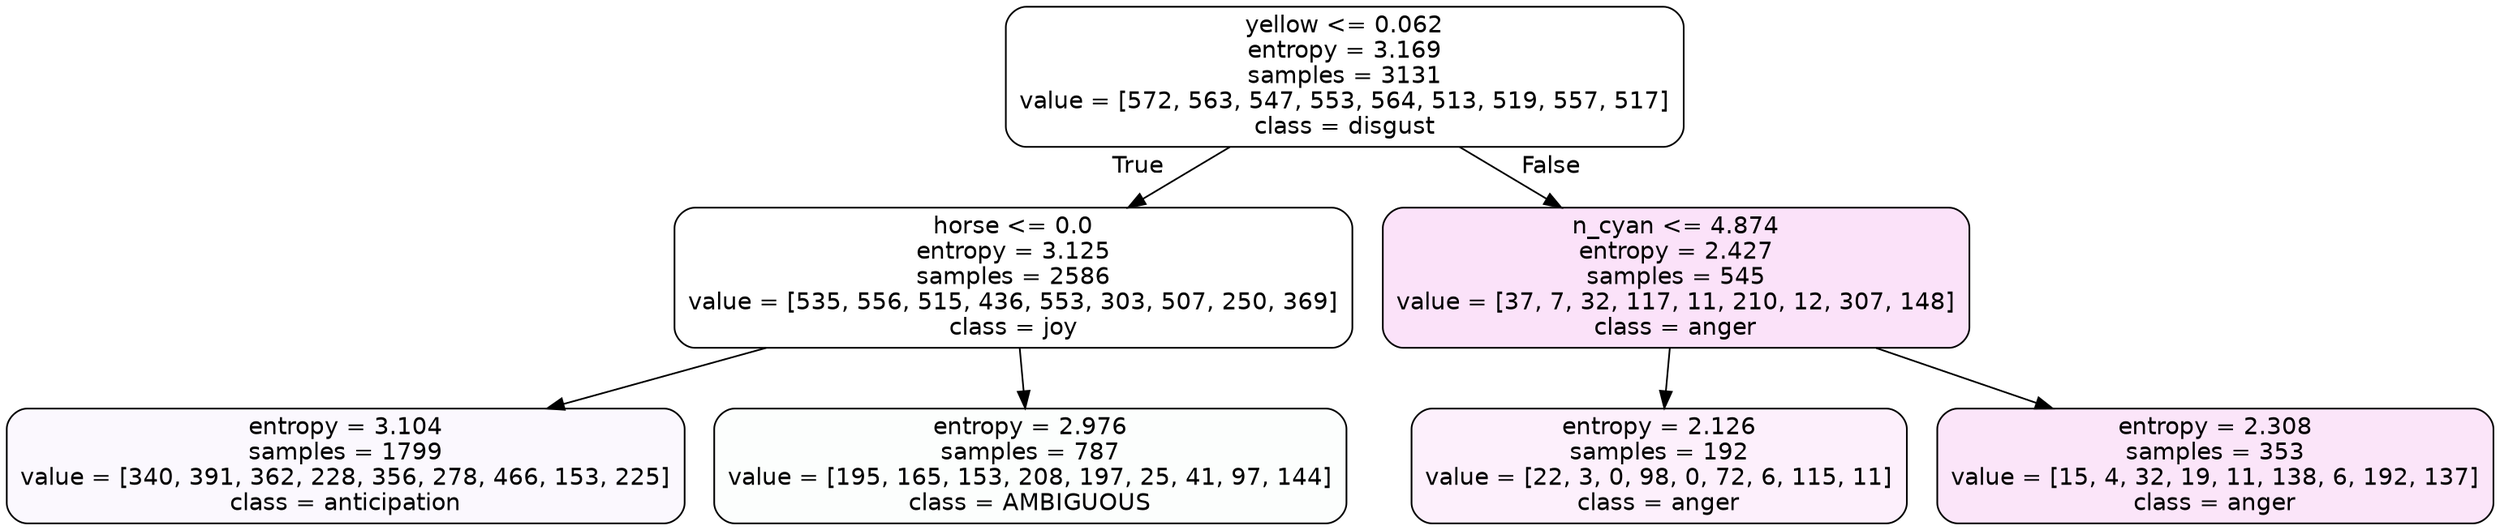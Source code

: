 digraph Tree {
node [shape=box, style="filled, rounded", color="black", fontname=helvetica] ;
edge [fontname=helvetica] ;
0 [label="yellow <= 0.062\nentropy = 3.169\nsamples = 3131\nvalue = [572, 563, 547, 553, 564, 513, 519, 557, 517]\nclass = disgust", fillcolor="#e5813900"] ;
1 [label="horse <= 0.0\nentropy = 3.125\nsamples = 2586\nvalue = [535, 556, 515, 436, 553, 303, 507, 250, 369]\nclass = joy", fillcolor="#d7e53900"] ;
0 -> 1 [labeldistance=2.5, labelangle=45, headlabel="True"] ;
2 [label="entropy = 3.104\nsamples = 1799\nvalue = [340, 391, 362, 228, 356, 278, 466, 153, 225]\nclass = anticipation", fillcolor="#8139e508"] ;
1 -> 2 ;
3 [label="entropy = 2.976\nsamples = 787\nvalue = [195, 165, 153, 208, 197, 25, 41, 97, 144]\nclass = AMBIGUOUS", fillcolor="#39e58103"] ;
1 -> 3 ;
4 [label="n_cyan <= 4.874\nentropy = 2.427\nsamples = 545\nvalue = [37, 7, 32, 117, 11, 210, 12, 307, 148]\nclass = anger", fillcolor="#e539d725"] ;
0 -> 4 [labeldistance=2.5, labelangle=-45, headlabel="False"] ;
5 [label="entropy = 2.126\nsamples = 192\nvalue = [22, 3, 0, 98, 0, 72, 6, 115, 11]\nclass = anger", fillcolor="#e539d713"] ;
4 -> 5 ;
6 [label="entropy = 2.308\nsamples = 353\nvalue = [15, 4, 32, 19, 11, 138, 6, 192, 137]\nclass = anger", fillcolor="#e539d721"] ;
4 -> 6 ;
}